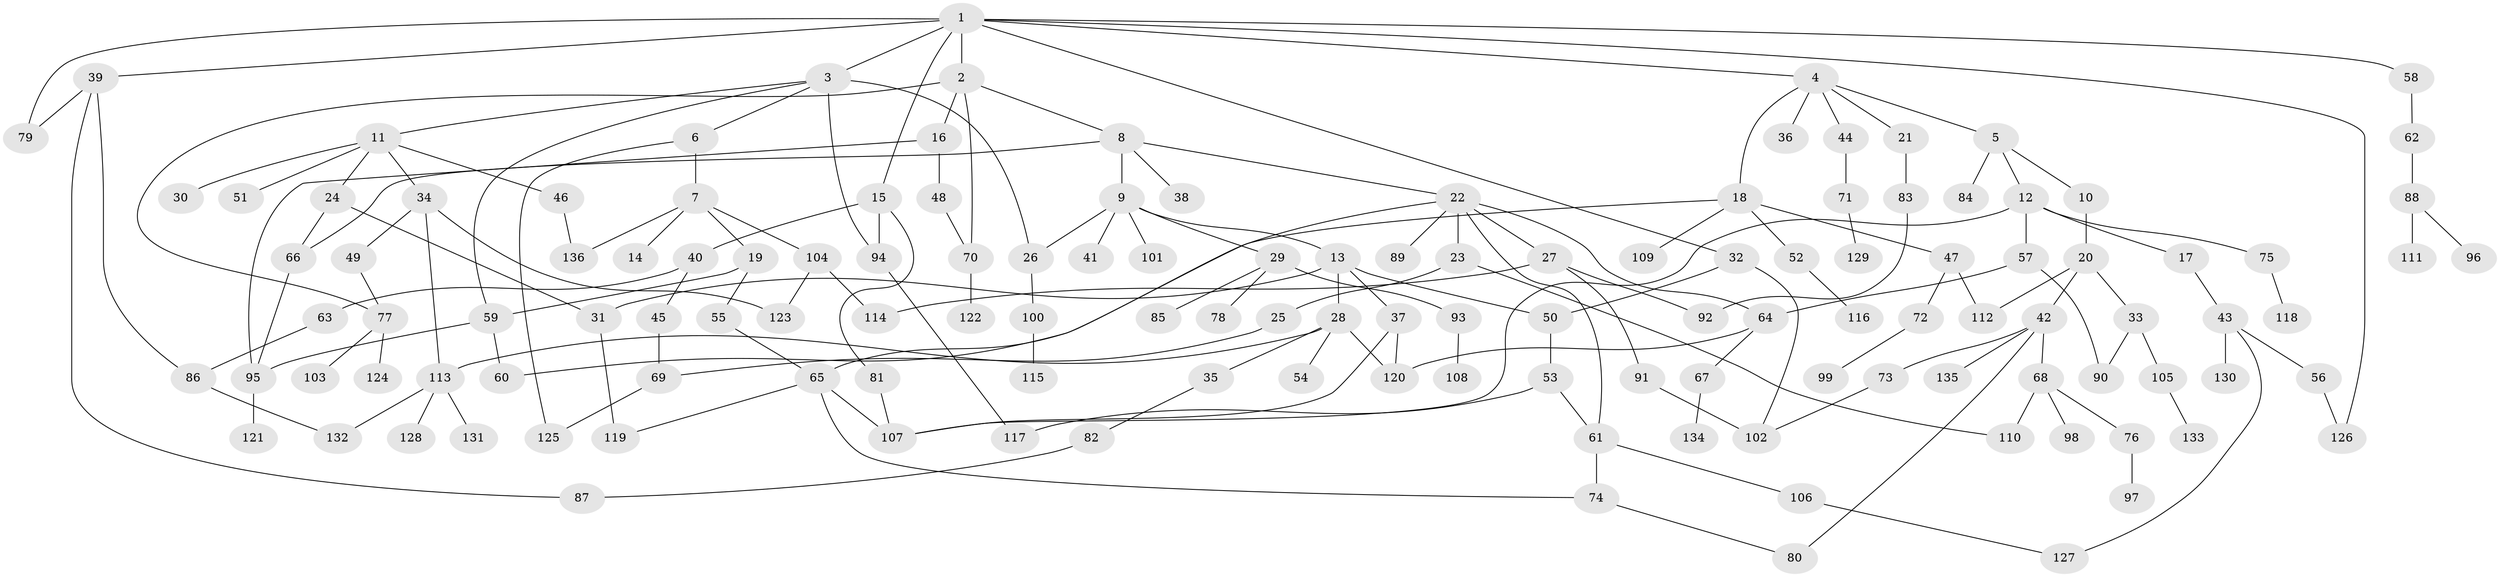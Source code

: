 // coarse degree distribution, {8: 0.010526315789473684, 5: 0.05263157894736842, 6: 0.07368421052631578, 4: 0.07368421052631578, 3: 0.25263157894736843, 12: 0.010526315789473684, 2: 0.2631578947368421, 1: 0.25263157894736843, 7: 0.010526315789473684}
// Generated by graph-tools (version 1.1) at 2025/16/03/04/25 18:16:54]
// undirected, 136 vertices, 176 edges
graph export_dot {
graph [start="1"]
  node [color=gray90,style=filled];
  1;
  2;
  3;
  4;
  5;
  6;
  7;
  8;
  9;
  10;
  11;
  12;
  13;
  14;
  15;
  16;
  17;
  18;
  19;
  20;
  21;
  22;
  23;
  24;
  25;
  26;
  27;
  28;
  29;
  30;
  31;
  32;
  33;
  34;
  35;
  36;
  37;
  38;
  39;
  40;
  41;
  42;
  43;
  44;
  45;
  46;
  47;
  48;
  49;
  50;
  51;
  52;
  53;
  54;
  55;
  56;
  57;
  58;
  59;
  60;
  61;
  62;
  63;
  64;
  65;
  66;
  67;
  68;
  69;
  70;
  71;
  72;
  73;
  74;
  75;
  76;
  77;
  78;
  79;
  80;
  81;
  82;
  83;
  84;
  85;
  86;
  87;
  88;
  89;
  90;
  91;
  92;
  93;
  94;
  95;
  96;
  97;
  98;
  99;
  100;
  101;
  102;
  103;
  104;
  105;
  106;
  107;
  108;
  109;
  110;
  111;
  112;
  113;
  114;
  115;
  116;
  117;
  118;
  119;
  120;
  121;
  122;
  123;
  124;
  125;
  126;
  127;
  128;
  129;
  130;
  131;
  132;
  133;
  134;
  135;
  136;
  1 -- 2;
  1 -- 3;
  1 -- 4;
  1 -- 15;
  1 -- 32;
  1 -- 39;
  1 -- 58;
  1 -- 79;
  1 -- 126;
  2 -- 8;
  2 -- 16;
  2 -- 70;
  2 -- 77;
  3 -- 6;
  3 -- 11;
  3 -- 26;
  3 -- 59;
  3 -- 94;
  4 -- 5;
  4 -- 18;
  4 -- 21;
  4 -- 36;
  4 -- 44;
  5 -- 10;
  5 -- 12;
  5 -- 84;
  6 -- 7;
  6 -- 125;
  7 -- 14;
  7 -- 19;
  7 -- 104;
  7 -- 136;
  8 -- 9;
  8 -- 22;
  8 -- 38;
  8 -- 66;
  9 -- 13;
  9 -- 29;
  9 -- 41;
  9 -- 101;
  9 -- 26;
  10 -- 20;
  11 -- 24;
  11 -- 30;
  11 -- 34;
  11 -- 46;
  11 -- 51;
  12 -- 17;
  12 -- 57;
  12 -- 75;
  12 -- 107;
  13 -- 28;
  13 -- 31;
  13 -- 37;
  13 -- 50;
  15 -- 40;
  15 -- 81;
  15 -- 94;
  16 -- 48;
  16 -- 95;
  17 -- 43;
  18 -- 47;
  18 -- 52;
  18 -- 60;
  18 -- 109;
  19 -- 55;
  19 -- 59;
  20 -- 33;
  20 -- 42;
  20 -- 112;
  21 -- 83;
  22 -- 23;
  22 -- 27;
  22 -- 64;
  22 -- 65;
  22 -- 89;
  22 -- 61;
  23 -- 25;
  23 -- 110;
  24 -- 66;
  24 -- 31;
  25 -- 69;
  26 -- 100;
  27 -- 91;
  27 -- 92;
  27 -- 114;
  28 -- 35;
  28 -- 54;
  28 -- 113;
  28 -- 120;
  29 -- 78;
  29 -- 85;
  29 -- 93;
  31 -- 119;
  32 -- 50;
  32 -- 102;
  33 -- 90;
  33 -- 105;
  34 -- 49;
  34 -- 123;
  34 -- 113;
  35 -- 82;
  37 -- 107;
  37 -- 120;
  39 -- 86;
  39 -- 79;
  39 -- 87;
  40 -- 45;
  40 -- 63;
  42 -- 68;
  42 -- 73;
  42 -- 80;
  42 -- 135;
  43 -- 56;
  43 -- 127;
  43 -- 130;
  44 -- 71;
  45 -- 69;
  46 -- 136;
  47 -- 72;
  47 -- 112;
  48 -- 70;
  49 -- 77;
  50 -- 53;
  52 -- 116;
  53 -- 61;
  53 -- 117;
  55 -- 65;
  56 -- 126;
  57 -- 64;
  57 -- 90;
  58 -- 62;
  59 -- 95;
  59 -- 60;
  61 -- 106;
  61 -- 74;
  62 -- 88;
  63 -- 86;
  64 -- 67;
  64 -- 120;
  65 -- 74;
  65 -- 119;
  65 -- 107;
  66 -- 95;
  67 -- 134;
  68 -- 76;
  68 -- 98;
  68 -- 110;
  69 -- 125;
  70 -- 122;
  71 -- 129;
  72 -- 99;
  73 -- 102;
  74 -- 80;
  75 -- 118;
  76 -- 97;
  77 -- 103;
  77 -- 124;
  81 -- 107;
  82 -- 87;
  83 -- 92;
  86 -- 132;
  88 -- 96;
  88 -- 111;
  91 -- 102;
  93 -- 108;
  94 -- 117;
  95 -- 121;
  100 -- 115;
  104 -- 123;
  104 -- 114;
  105 -- 133;
  106 -- 127;
  113 -- 128;
  113 -- 131;
  113 -- 132;
}
